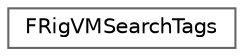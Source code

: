 digraph "Graphical Class Hierarchy"
{
 // INTERACTIVE_SVG=YES
 // LATEX_PDF_SIZE
  bgcolor="transparent";
  edge [fontname=Helvetica,fontsize=10,labelfontname=Helvetica,labelfontsize=10];
  node [fontname=Helvetica,fontsize=10,shape=box,height=0.2,width=0.4];
  rankdir="LR";
  Node0 [id="Node000000",label="FRigVMSearchTags",height=0.2,width=0.4,color="grey40", fillcolor="white", style="filled",URL="$d6/d2f/structFRigVMSearchTags.html",tooltip="Const values for Find-in-Blueprints to tag searchable data."];
}
